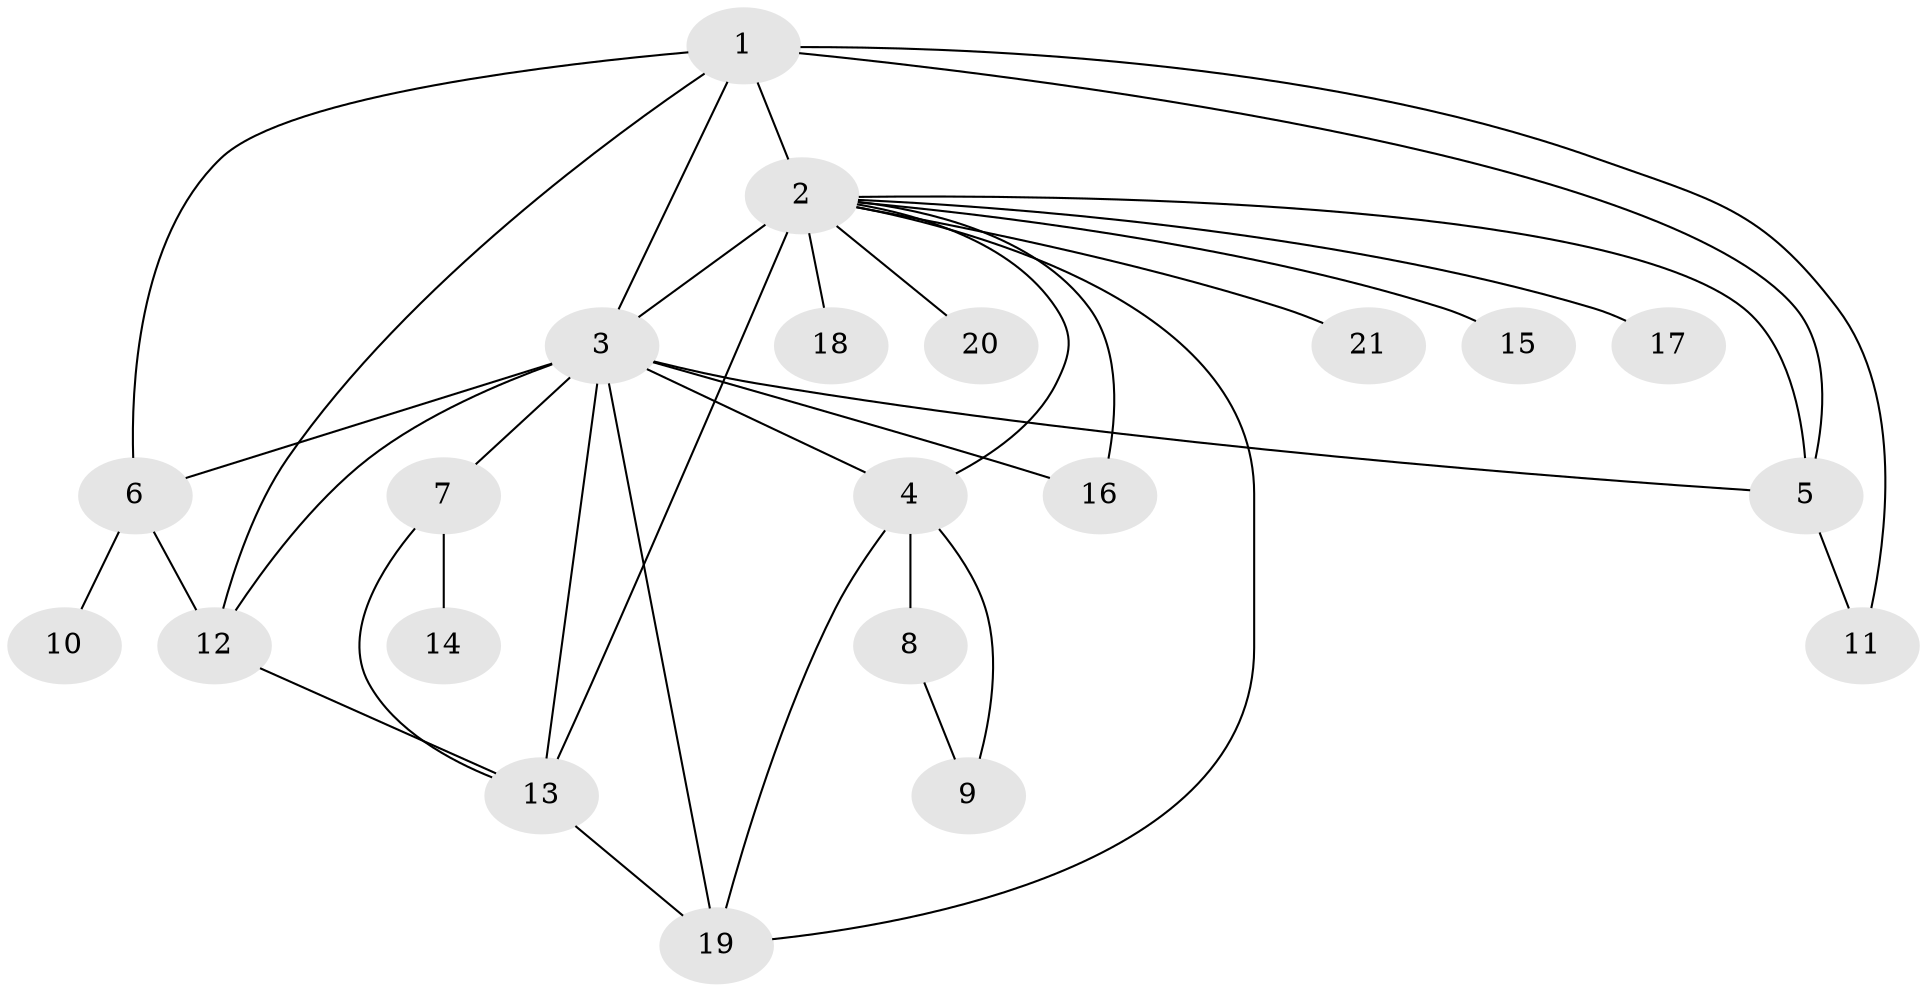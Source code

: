 // original degree distribution, {9: 0.019230769230769232, 19: 0.019230769230769232, 14: 0.019230769230769232, 8: 0.019230769230769232, 4: 0.09615384615384616, 6: 0.057692307692307696, 3: 0.19230769230769232, 2: 0.15384615384615385, 1: 0.38461538461538464, 5: 0.019230769230769232, 7: 0.019230769230769232}
// Generated by graph-tools (version 1.1) at 2025/50/03/04/25 22:50:04]
// undirected, 21 vertices, 36 edges
graph export_dot {
  node [color=gray90,style=filled];
  1;
  2;
  3;
  4;
  5;
  6;
  7;
  8;
  9;
  10;
  11;
  12;
  13;
  14;
  15;
  16;
  17;
  18;
  19;
  20;
  21;
  1 -- 2 [weight=2.0];
  1 -- 3 [weight=1.0];
  1 -- 5 [weight=1.0];
  1 -- 6 [weight=1.0];
  1 -- 11 [weight=1.0];
  1 -- 12 [weight=2.0];
  2 -- 3 [weight=5.0];
  2 -- 4 [weight=2.0];
  2 -- 5 [weight=1.0];
  2 -- 13 [weight=3.0];
  2 -- 15 [weight=1.0];
  2 -- 16 [weight=1.0];
  2 -- 17 [weight=1.0];
  2 -- 18 [weight=1.0];
  2 -- 19 [weight=1.0];
  2 -- 20 [weight=1.0];
  2 -- 21 [weight=1.0];
  3 -- 4 [weight=2.0];
  3 -- 5 [weight=1.0];
  3 -- 6 [weight=1.0];
  3 -- 7 [weight=4.0];
  3 -- 12 [weight=1.0];
  3 -- 13 [weight=1.0];
  3 -- 16 [weight=1.0];
  3 -- 19 [weight=1.0];
  4 -- 8 [weight=1.0];
  4 -- 9 [weight=1.0];
  4 -- 19 [weight=1.0];
  5 -- 11 [weight=1.0];
  6 -- 10 [weight=2.0];
  6 -- 12 [weight=1.0];
  7 -- 13 [weight=1.0];
  7 -- 14 [weight=1.0];
  8 -- 9 [weight=1.0];
  12 -- 13 [weight=1.0];
  13 -- 19 [weight=1.0];
}
